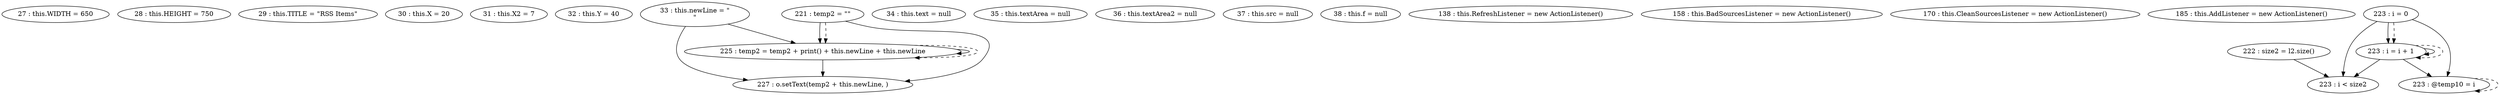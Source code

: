 digraph G {
"27 : this.WIDTH = 650"
"28 : this.HEIGHT = 750"
"29 : this.TITLE = \"RSS Items\""
"30 : this.X = 20"
"31 : this.X2 = 7"
"32 : this.Y = 40"
"33 : this.newLine = \"\n\""
"33 : this.newLine = \"\n\"" -> "225 : temp2 = temp2 + print() + this.newLine + this.newLine"
"33 : this.newLine = \"\n\"" -> "227 : o.setText(temp2 + this.newLine, )"
"34 : this.text = null"
"35 : this.textArea = null"
"36 : this.textArea2 = null"
"37 : this.src = null"
"38 : this.f = null"
"138 : this.RefreshListener = new ActionListener()"
"158 : this.BadSourcesListener = new ActionListener()"
"170 : this.CleanSourcesListener = new ActionListener()"
"185 : this.AddListener = new ActionListener()"
"221 : temp2 = \"\""
"221 : temp2 = \"\"" -> "225 : temp2 = temp2 + print() + this.newLine + this.newLine"
"221 : temp2 = \"\"" -> "227 : o.setText(temp2 + this.newLine, )"
"221 : temp2 = \"\"" -> "225 : temp2 = temp2 + print() + this.newLine + this.newLine" [style=dashed]
"222 : size2 = l2.size()"
"222 : size2 = l2.size()" -> "223 : i < size2"
"223 : i = 0"
"223 : i = 0" -> "223 : i = i + 1"
"223 : i = 0" -> "223 : i < size2"
"223 : i = 0" -> "223 : @temp10 = i"
"223 : i = 0" -> "223 : i = i + 1" [style=dashed]
"223 : i < size2"
"225 : temp2 = temp2 + print() + this.newLine + this.newLine"
"225 : temp2 = temp2 + print() + this.newLine + this.newLine" -> "225 : temp2 = temp2 + print() + this.newLine + this.newLine"
"225 : temp2 = temp2 + print() + this.newLine + this.newLine" -> "227 : o.setText(temp2 + this.newLine, )"
"225 : temp2 = temp2 + print() + this.newLine + this.newLine" -> "225 : temp2 = temp2 + print() + this.newLine + this.newLine" [style=dashed]
"223 : @temp10 = i"
"223 : @temp10 = i" -> "223 : @temp10 = i" [style=dashed]
"223 : i = i + 1"
"223 : i = i + 1" -> "223 : i = i + 1"
"223 : i = i + 1" -> "223 : i < size2"
"223 : i = i + 1" -> "223 : @temp10 = i"
"223 : i = i + 1" -> "223 : i = i + 1" [style=dashed]
"227 : o.setText(temp2 + this.newLine, )"
}